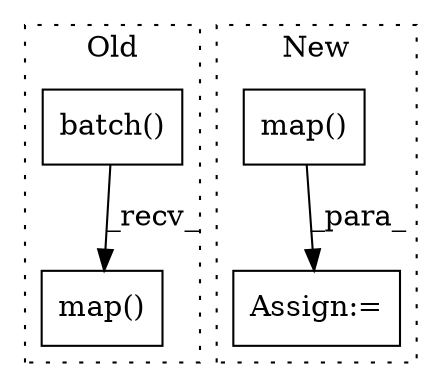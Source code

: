 digraph G {
subgraph cluster0 {
1 [label="batch()" a="75" s="2091,2127" l="11,1" shape="box"];
3 [label="map()" a="75" s="2091,2146" l="42,1" shape="box"];
label = "Old";
style="dotted";
}
subgraph cluster1 {
2 [label="map()" a="75" s="2396,2457" l="48,1" shape="box"];
4 [label="Assign:=" a="68" s="2393" l="3" shape="box"];
label = "New";
style="dotted";
}
1 -> 3 [label="_recv_"];
2 -> 4 [label="_para_"];
}